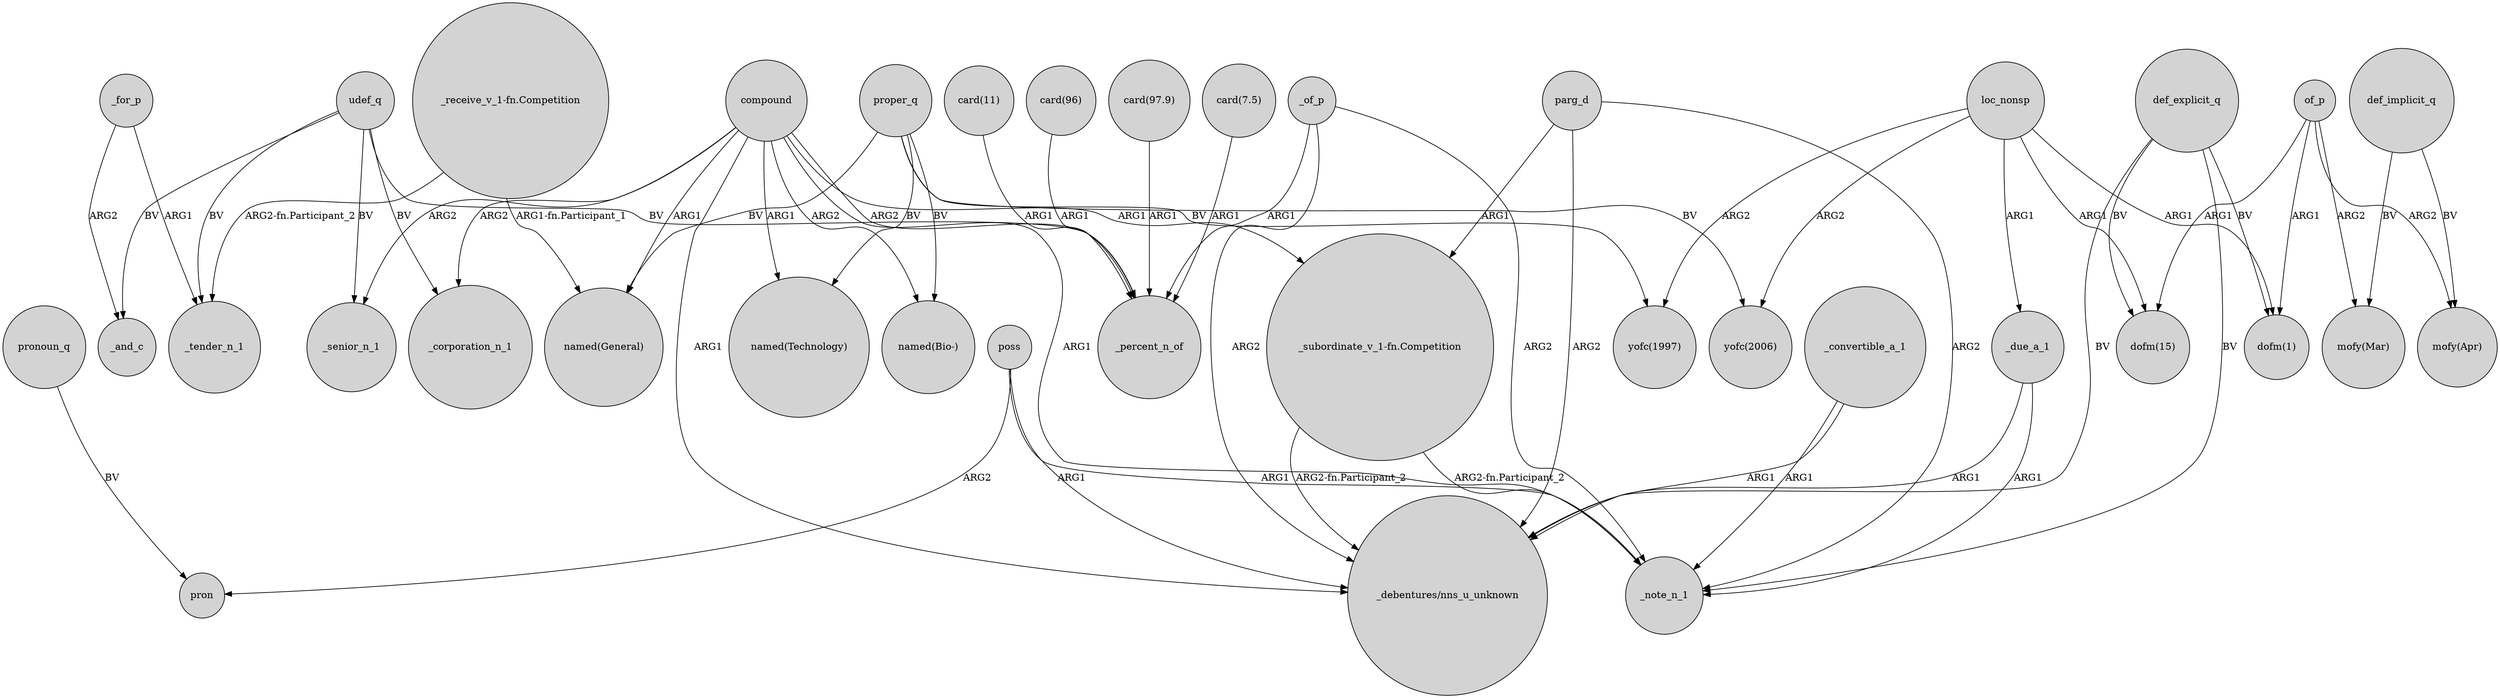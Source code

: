 digraph {
	node [shape=circle style=filled]
	_of_p -> "_debentures/nns_u_unknown" [label=ARG2]
	of_p -> "mofy(Mar)" [label=ARG2]
	_for_p -> _tender_n_1 [label=ARG1]
	def_implicit_q -> "mofy(Apr)" [label=BV]
	of_p -> "mofy(Apr)" [label=ARG2]
	def_implicit_q -> "mofy(Mar)" [label=BV]
	poss -> "_debentures/nns_u_unknown" [label=ARG1]
	"_subordinate_v_1-fn.Competition" -> _note_n_1 [label="ARG2-fn.Participant_2"]
	"_subordinate_v_1-fn.Competition" -> "_debentures/nns_u_unknown" [label="ARG2-fn.Participant_2"]
	loc_nonsp -> "yofc(1997)" [label=ARG2]
	"_receive_v_1-fn.Competition" -> "named(General)" [label="ARG1-fn.Participant_1"]
	loc_nonsp -> "dofm(1)" [label=ARG1]
	proper_q -> "named(Bio-)" [label=BV]
	"card(97.9)" -> _percent_n_of [label=ARG1]
	udef_q -> _and_c [label=BV]
	_of_p -> _percent_n_of [label=ARG1]
	def_explicit_q -> _note_n_1 [label=BV]
	"card(7.5)" -> _percent_n_of [label=ARG1]
	parg_d -> _note_n_1 [label=ARG2]
	pronoun_q -> pron [label=BV]
	_for_p -> _and_c [label=ARG2]
	poss -> pron [label=ARG2]
	udef_q -> _tender_n_1 [label=BV]
	def_explicit_q -> "dofm(1)" [label=BV]
	def_explicit_q -> "_debentures/nns_u_unknown" [label=BV]
	"_receive_v_1-fn.Competition" -> _tender_n_1 [label="ARG2-fn.Participant_2"]
	proper_q -> "named(Technology)" [label=BV]
	udef_q -> _percent_n_of [label=BV]
	parg_d -> "_debentures/nns_u_unknown" [label=ARG2]
	_convertible_a_1 -> "_debentures/nns_u_unknown" [label=ARG1]
	compound -> _percent_n_of [label=ARG2]
	_convertible_a_1 -> _note_n_1 [label=ARG1]
	"card(11)" -> _percent_n_of [label=ARG1]
	compound -> _note_n_1 [label=ARG1]
	proper_q -> "named(General)" [label=BV]
	compound -> _senior_n_1 [label=ARG2]
	loc_nonsp -> "yofc(2006)" [label=ARG2]
	"card(96)" -> _percent_n_of [label=ARG1]
	udef_q -> _senior_n_1 [label=BV]
	parg_d -> "_subordinate_v_1-fn.Competition" [label=ARG1]
	poss -> _note_n_1 [label=ARG1]
	compound -> _corporation_n_1 [label=ARG2]
	loc_nonsp -> _due_a_1 [label=ARG1]
	proper_q -> "yofc(2006)" [label=BV]
	udef_q -> _corporation_n_1 [label=BV]
	compound -> "named(General)" [label=ARG1]
	_due_a_1 -> _note_n_1 [label=ARG1]
	compound -> "_subordinate_v_1-fn.Competition" [label=ARG1]
	of_p -> "dofm(15)" [label=ARG1]
	def_explicit_q -> "dofm(15)" [label=BV]
	proper_q -> "yofc(1997)" [label=BV]
	of_p -> "dofm(1)" [label=ARG1]
	compound -> "_debentures/nns_u_unknown" [label=ARG1]
	_due_a_1 -> "_debentures/nns_u_unknown" [label=ARG1]
	_of_p -> _note_n_1 [label=ARG2]
	loc_nonsp -> "dofm(15)" [label=ARG1]
	compound -> "named(Bio-)" [label=ARG2]
	compound -> "named(Technology)" [label=ARG1]
}
